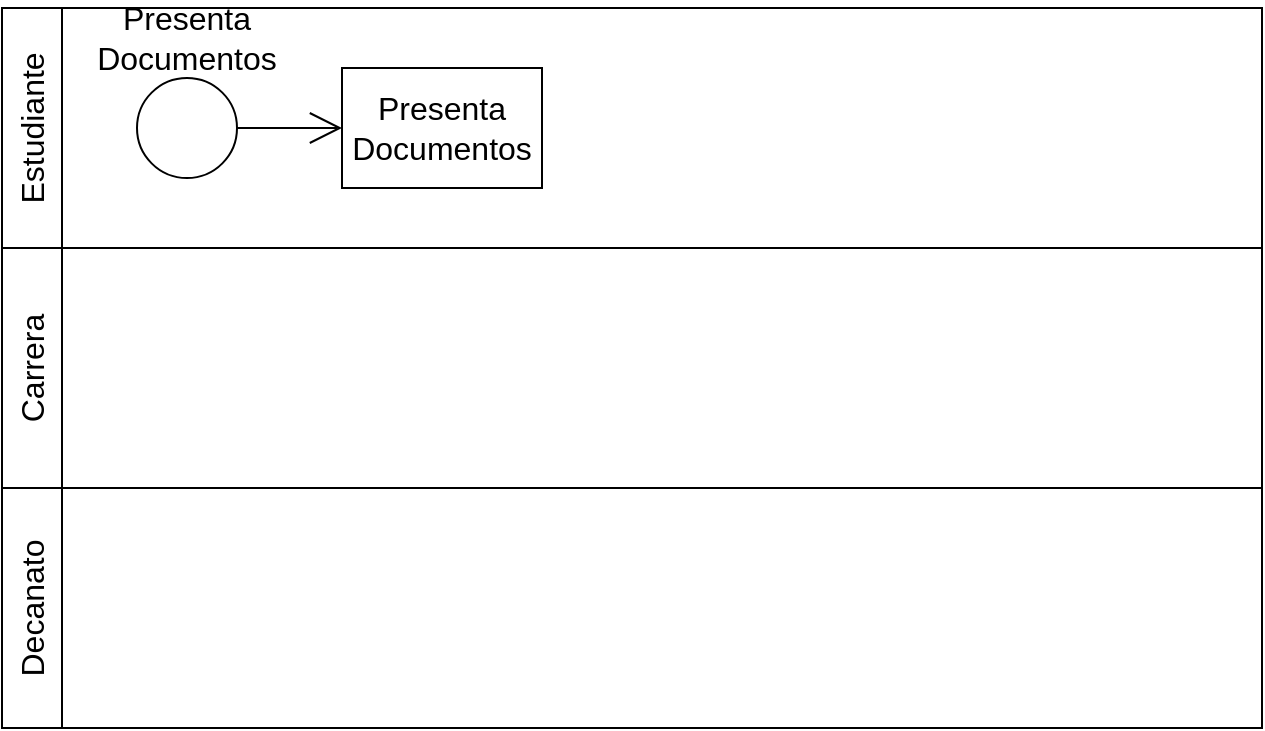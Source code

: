 <mxfile version="20.6.0" type="device"><diagram name="Page-1" id="c7488fd3-1785-93aa-aadb-54a6760d102a"><mxGraphModel dx="1332" dy="623" grid="1" gridSize="10" guides="1" tooltips="1" connect="1" arrows="1" fold="1" page="1" pageScale="1" pageWidth="1100" pageHeight="850" background="none" math="0" shadow="0"><root><mxCell id="0"/><mxCell id="1" parent="0"/><mxCell id="On2Eh1UF3fXyX1KvrwrW-1" value="" style="rounded=0;whiteSpace=wrap;html=1;fontSize=16;" vertex="1" parent="1"><mxGeometry x="200" y="80" width="600" height="120" as="geometry"/></mxCell><mxCell id="On2Eh1UF3fXyX1KvrwrW-2" value="" style="rounded=0;whiteSpace=wrap;html=1;fontSize=16;" vertex="1" parent="1"><mxGeometry x="200" y="200" width="600" height="120" as="geometry"/></mxCell><mxCell id="On2Eh1UF3fXyX1KvrwrW-3" value="" style="rounded=0;whiteSpace=wrap;html=1;fontSize=16;" vertex="1" parent="1"><mxGeometry x="200" y="320" width="600" height="120" as="geometry"/></mxCell><mxCell id="On2Eh1UF3fXyX1KvrwrW-4" value="" style="rounded=0;whiteSpace=wrap;html=1;fontSize=16;" vertex="1" parent="1"><mxGeometry x="170" y="80" width="30" height="120" as="geometry"/></mxCell><mxCell id="On2Eh1UF3fXyX1KvrwrW-5" value="" style="rounded=0;whiteSpace=wrap;html=1;fontSize=16;" vertex="1" parent="1"><mxGeometry x="170" y="200" width="30" height="120" as="geometry"/></mxCell><mxCell id="On2Eh1UF3fXyX1KvrwrW-6" value="" style="rounded=0;whiteSpace=wrap;html=1;fontSize=16;" vertex="1" parent="1"><mxGeometry x="170" y="320" width="30" height="120" as="geometry"/></mxCell><mxCell id="On2Eh1UF3fXyX1KvrwrW-7" value="Decanato" style="text;strokeColor=none;fillColor=none;html=1;align=center;verticalAlign=middle;whiteSpace=wrap;rounded=0;fontSize=16;rotation=-90;" vertex="1" parent="1"><mxGeometry x="155" y="365" width="60" height="30" as="geometry"/></mxCell><mxCell id="On2Eh1UF3fXyX1KvrwrW-8" value="Carrera" style="text;strokeColor=none;fillColor=none;html=1;align=center;verticalAlign=middle;whiteSpace=wrap;rounded=0;fontSize=16;rotation=-90;" vertex="1" parent="1"><mxGeometry x="155" y="245" width="60" height="30" as="geometry"/></mxCell><mxCell id="On2Eh1UF3fXyX1KvrwrW-9" value="Estudiante" style="text;strokeColor=none;fillColor=none;html=1;align=center;verticalAlign=middle;whiteSpace=wrap;rounded=0;fontSize=16;rotation=-90;" vertex="1" parent="1"><mxGeometry x="155" y="125" width="60" height="30" as="geometry"/></mxCell><mxCell id="On2Eh1UF3fXyX1KvrwrW-10" value="" style="ellipse;whiteSpace=wrap;html=1;fontSize=16;" vertex="1" parent="1"><mxGeometry x="237.5" y="115" width="50" height="50" as="geometry"/></mxCell><mxCell id="On2Eh1UF3fXyX1KvrwrW-11" value="Presenta Documentos" style="text;strokeColor=none;fillColor=none;html=1;align=center;verticalAlign=middle;whiteSpace=wrap;rounded=0;fontSize=16;" vertex="1" parent="1"><mxGeometry x="205" y="80" width="115" height="30" as="geometry"/></mxCell><mxCell id="On2Eh1UF3fXyX1KvrwrW-12" value="" style="edgeStyle=none;orthogonalLoop=1;jettySize=auto;html=1;rounded=0;fontSize=12;endArrow=open;startSize=14;endSize=14;sourcePerimeterSpacing=8;targetPerimeterSpacing=8;curved=1;exitX=1;exitY=0.5;exitDx=0;exitDy=0;entryX=0;entryY=0.5;entryDx=0;entryDy=0;" edge="1" parent="1" source="On2Eh1UF3fXyX1KvrwrW-10" target="On2Eh1UF3fXyX1KvrwrW-13"><mxGeometry width="140" relative="1" as="geometry"><mxPoint x="350" y="140" as="sourcePoint"/><mxPoint x="340" y="125" as="targetPoint"/><Array as="points"/></mxGeometry></mxCell><mxCell id="On2Eh1UF3fXyX1KvrwrW-13" value="" style="rounded=0;whiteSpace=wrap;html=1;fontSize=16;" vertex="1" parent="1"><mxGeometry x="340" y="110" width="100" height="60" as="geometry"/></mxCell><mxCell id="On2Eh1UF3fXyX1KvrwrW-15" value="Presenta&lt;br&gt;Documentos" style="text;strokeColor=none;fillColor=none;html=1;align=center;verticalAlign=middle;whiteSpace=wrap;rounded=0;fontSize=16;" vertex="1" parent="1"><mxGeometry x="360" y="125" width="60" height="30" as="geometry"/></mxCell></root></mxGraphModel></diagram></mxfile>